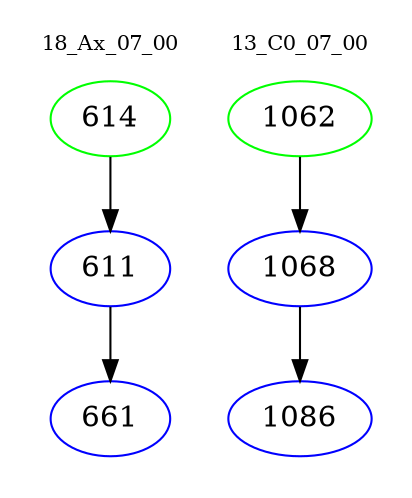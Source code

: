 digraph{
subgraph cluster_0 {
color = white
label = "18_Ax_07_00";
fontsize=10;
T0_614 [label="614", color="green"]
T0_614 -> T0_611 [color="black"]
T0_611 [label="611", color="blue"]
T0_611 -> T0_661 [color="black"]
T0_661 [label="661", color="blue"]
}
subgraph cluster_1 {
color = white
label = "13_C0_07_00";
fontsize=10;
T1_1062 [label="1062", color="green"]
T1_1062 -> T1_1068 [color="black"]
T1_1068 [label="1068", color="blue"]
T1_1068 -> T1_1086 [color="black"]
T1_1086 [label="1086", color="blue"]
}
}
